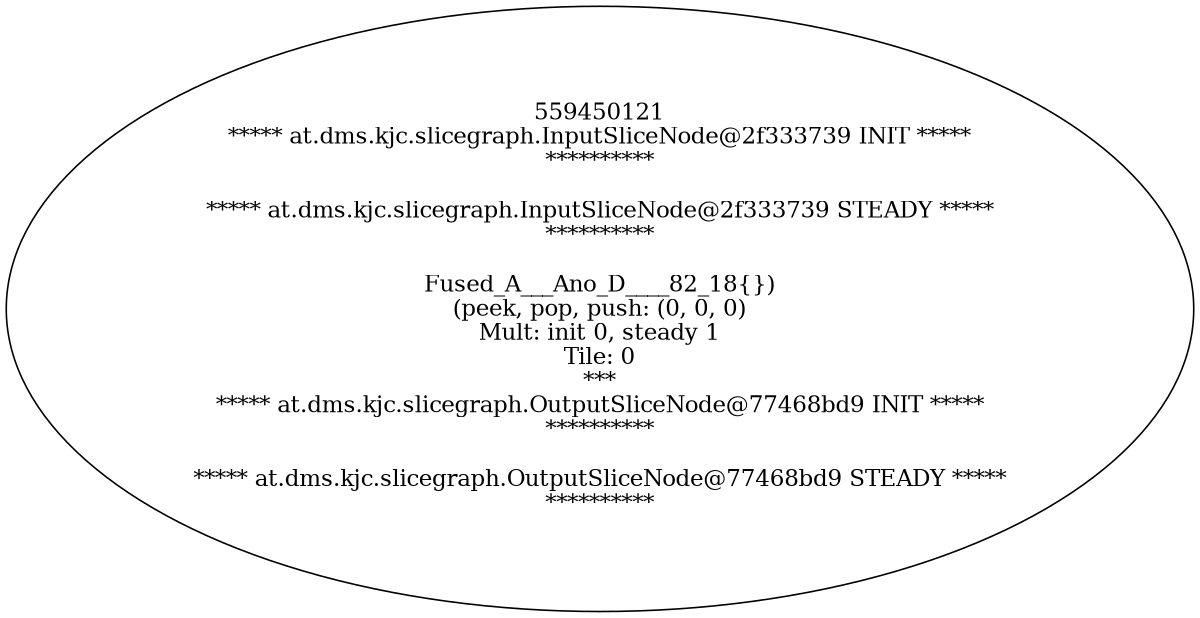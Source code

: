 digraph Flattend {
size = "8, 10.5";
559450121 [ label="559450121\n***** at.dms.kjc.slicegraph.InputSliceNode@2f333739 INIT *****\n**********\n\n***** at.dms.kjc.slicegraph.InputSliceNode@2f333739 STEADY *****\n**********\n\nFused_A___Ano_D____82_18{})\n(peek, pop, push: (0, 0, 0)\nMult: init 0, steady 1\nTile: 0\n *** \n***** at.dms.kjc.slicegraph.OutputSliceNode@77468bd9 INIT *****\n**********\n\n***** at.dms.kjc.slicegraph.OutputSliceNode@77468bd9 STEADY *****\n**********\n" ];
}
